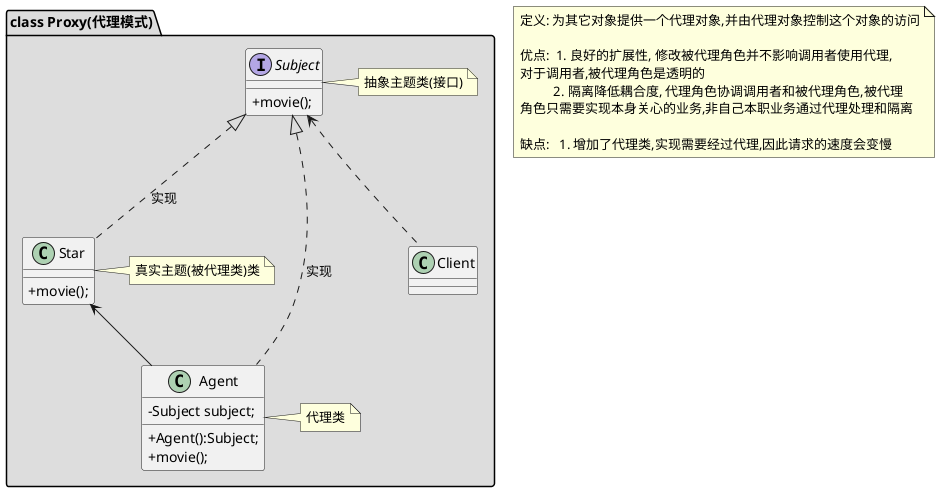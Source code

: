 @startuml
skinparam classAttributeIconSize 0

package "class Proxy(代理模式)" #DDDDDD {

    class Client

    interface Subject
    {
    +movie();
    }
    note right: 抽象主题类(接口)

    class Star
    {
    +movie();
    }
    note right: 真实主题(被代理类)类

    class Agent
    {
    -Subject subject;
    +Agent():Subject;
    +movie();
    }
    note right: 代理类

    Subject <.. Client
    Subject <|.. Star : 实现
    Subject <|.. Agent : 实现
    Star <-- Agent
}
note as N1
      定义: 为其它对象提供一个代理对象,并由代理对象控制这个对象的访问

      优点:  1. 良好的扩展性, 修改被代理角色并不影响调用者使用代理,
      对于调用者,被代理角色是透明的
                2. 隔离降低耦合度, 代理角色协调调用者和被代理角色,被代理
      角色只需要实现本身关心的业务,非自己本职业务通过代理处理和隔离

      缺点:   1. 增加了代理类,实现需要经过代理,因此请求的速度会变慢
    end note
@enduml
